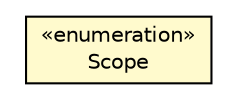 #!/usr/local/bin/dot
#
# Class diagram 
# Generated by UMLGraph version R5_6-24-gf6e263 (http://www.umlgraph.org/)
#

digraph G {
	edge [fontname="Helvetica",fontsize=10,labelfontname="Helvetica",labelfontsize=10];
	node [fontname="Helvetica",fontsize=10,shape=plaintext];
	nodesep=0.25;
	ranksep=0.5;
	// com.orientechnologies.orient.core.metadata.security.OSecurityPolicy.Scope
	c6616473 [label=<<table title="com.orientechnologies.orient.core.metadata.security.OSecurityPolicy.Scope" border="0" cellborder="1" cellspacing="0" cellpadding="2" port="p" bgcolor="lemonChiffon" href="./OSecurityPolicy.Scope.html">
		<tr><td><table border="0" cellspacing="0" cellpadding="1">
<tr><td align="center" balign="center"> &#171;enumeration&#187; </td></tr>
<tr><td align="center" balign="center"> Scope </td></tr>
		</table></td></tr>
		</table>>, URL="./OSecurityPolicy.Scope.html", fontname="Helvetica", fontcolor="black", fontsize=10.0];
}

